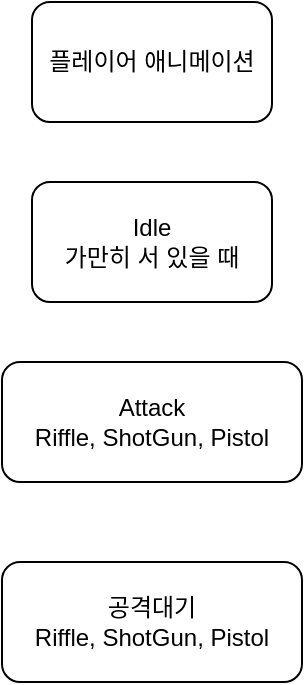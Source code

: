 <mxfile version="21.6.5" type="device">
  <diagram name="페이지-1" id="3xUhel04jhYSrKF4ljVP">
    <mxGraphModel dx="1098" dy="828" grid="1" gridSize="10" guides="1" tooltips="1" connect="1" arrows="1" fold="1" page="1" pageScale="1" pageWidth="827" pageHeight="1169" math="0" shadow="0">
      <root>
        <mxCell id="0" />
        <mxCell id="1" parent="0" />
        <mxCell id="zXyJz1itQiy2e0ath6fj-1" value="플레이어 애니메이션" style="rounded=1;whiteSpace=wrap;html=1;" vertex="1" parent="1">
          <mxGeometry x="260" y="240" width="120" height="60" as="geometry" />
        </mxCell>
        <mxCell id="zXyJz1itQiy2e0ath6fj-2" value="Idle&lt;br&gt;가만히 서 있을 때" style="rounded=1;whiteSpace=wrap;html=1;" vertex="1" parent="1">
          <mxGeometry x="260" y="330" width="120" height="60" as="geometry" />
        </mxCell>
        <mxCell id="zXyJz1itQiy2e0ath6fj-3" value="Attack&lt;br&gt;Riffle, ShotGun, Pistol" style="rounded=1;whiteSpace=wrap;html=1;" vertex="1" parent="1">
          <mxGeometry x="245" y="420" width="150" height="60" as="geometry" />
        </mxCell>
        <mxCell id="zXyJz1itQiy2e0ath6fj-4" value="공격대기&lt;br style=&quot;border-color: var(--border-color);&quot;&gt;Riffle, ShotGun, Pistol" style="rounded=1;whiteSpace=wrap;html=1;" vertex="1" parent="1">
          <mxGeometry x="245" y="520" width="150" height="60" as="geometry" />
        </mxCell>
      </root>
    </mxGraphModel>
  </diagram>
</mxfile>
